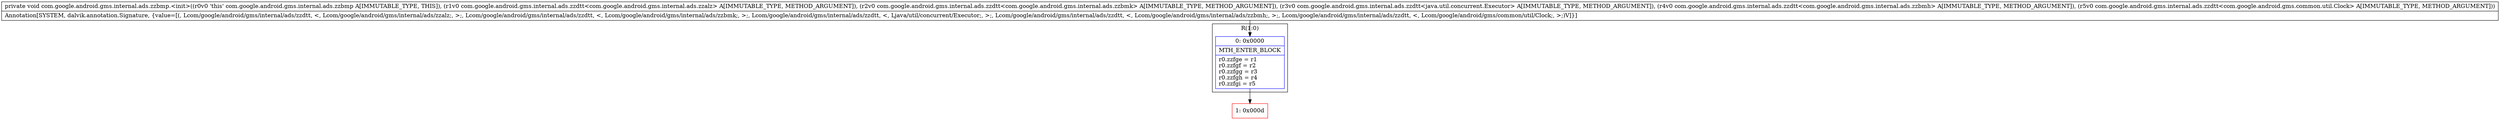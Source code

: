 digraph "CFG forcom.google.android.gms.internal.ads.zzbmp.\<init\>(Lcom\/google\/android\/gms\/internal\/ads\/zzdtt;Lcom\/google\/android\/gms\/internal\/ads\/zzdtt;Lcom\/google\/android\/gms\/internal\/ads\/zzdtt;Lcom\/google\/android\/gms\/internal\/ads\/zzdtt;Lcom\/google\/android\/gms\/internal\/ads\/zzdtt;)V" {
subgraph cluster_Region_148393941 {
label = "R(1:0)";
node [shape=record,color=blue];
Node_0 [shape=record,label="{0\:\ 0x0000|MTH_ENTER_BLOCK\l|r0.zzfge = r1\lr0.zzfgf = r2\lr0.zzfgg = r3\lr0.zzfgh = r4\lr0.zzfgi = r5\l}"];
}
Node_1 [shape=record,color=red,label="{1\:\ 0x000d}"];
MethodNode[shape=record,label="{private void com.google.android.gms.internal.ads.zzbmp.\<init\>((r0v0 'this' com.google.android.gms.internal.ads.zzbmp A[IMMUTABLE_TYPE, THIS]), (r1v0 com.google.android.gms.internal.ads.zzdtt\<com.google.android.gms.internal.ads.zzalz\> A[IMMUTABLE_TYPE, METHOD_ARGUMENT]), (r2v0 com.google.android.gms.internal.ads.zzdtt\<com.google.android.gms.internal.ads.zzbmk\> A[IMMUTABLE_TYPE, METHOD_ARGUMENT]), (r3v0 com.google.android.gms.internal.ads.zzdtt\<java.util.concurrent.Executor\> A[IMMUTABLE_TYPE, METHOD_ARGUMENT]), (r4v0 com.google.android.gms.internal.ads.zzdtt\<com.google.android.gms.internal.ads.zzbmh\> A[IMMUTABLE_TYPE, METHOD_ARGUMENT]), (r5v0 com.google.android.gms.internal.ads.zzdtt\<com.google.android.gms.common.util.Clock\> A[IMMUTABLE_TYPE, METHOD_ARGUMENT]))  | Annotation[SYSTEM, dalvik.annotation.Signature, \{value=[(, Lcom\/google\/android\/gms\/internal\/ads\/zzdtt, \<, Lcom\/google\/android\/gms\/internal\/ads\/zzalz;, \>;, Lcom\/google\/android\/gms\/internal\/ads\/zzdtt, \<, Lcom\/google\/android\/gms\/internal\/ads\/zzbmk;, \>;, Lcom\/google\/android\/gms\/internal\/ads\/zzdtt, \<, Ljava\/util\/concurrent\/Executor;, \>;, Lcom\/google\/android\/gms\/internal\/ads\/zzdtt, \<, Lcom\/google\/android\/gms\/internal\/ads\/zzbmh;, \>;, Lcom\/google\/android\/gms\/internal\/ads\/zzdtt, \<, Lcom\/google\/android\/gms\/common\/util\/Clock;, \>;)V]\}]\l}"];
MethodNode -> Node_0;
Node_0 -> Node_1;
}


